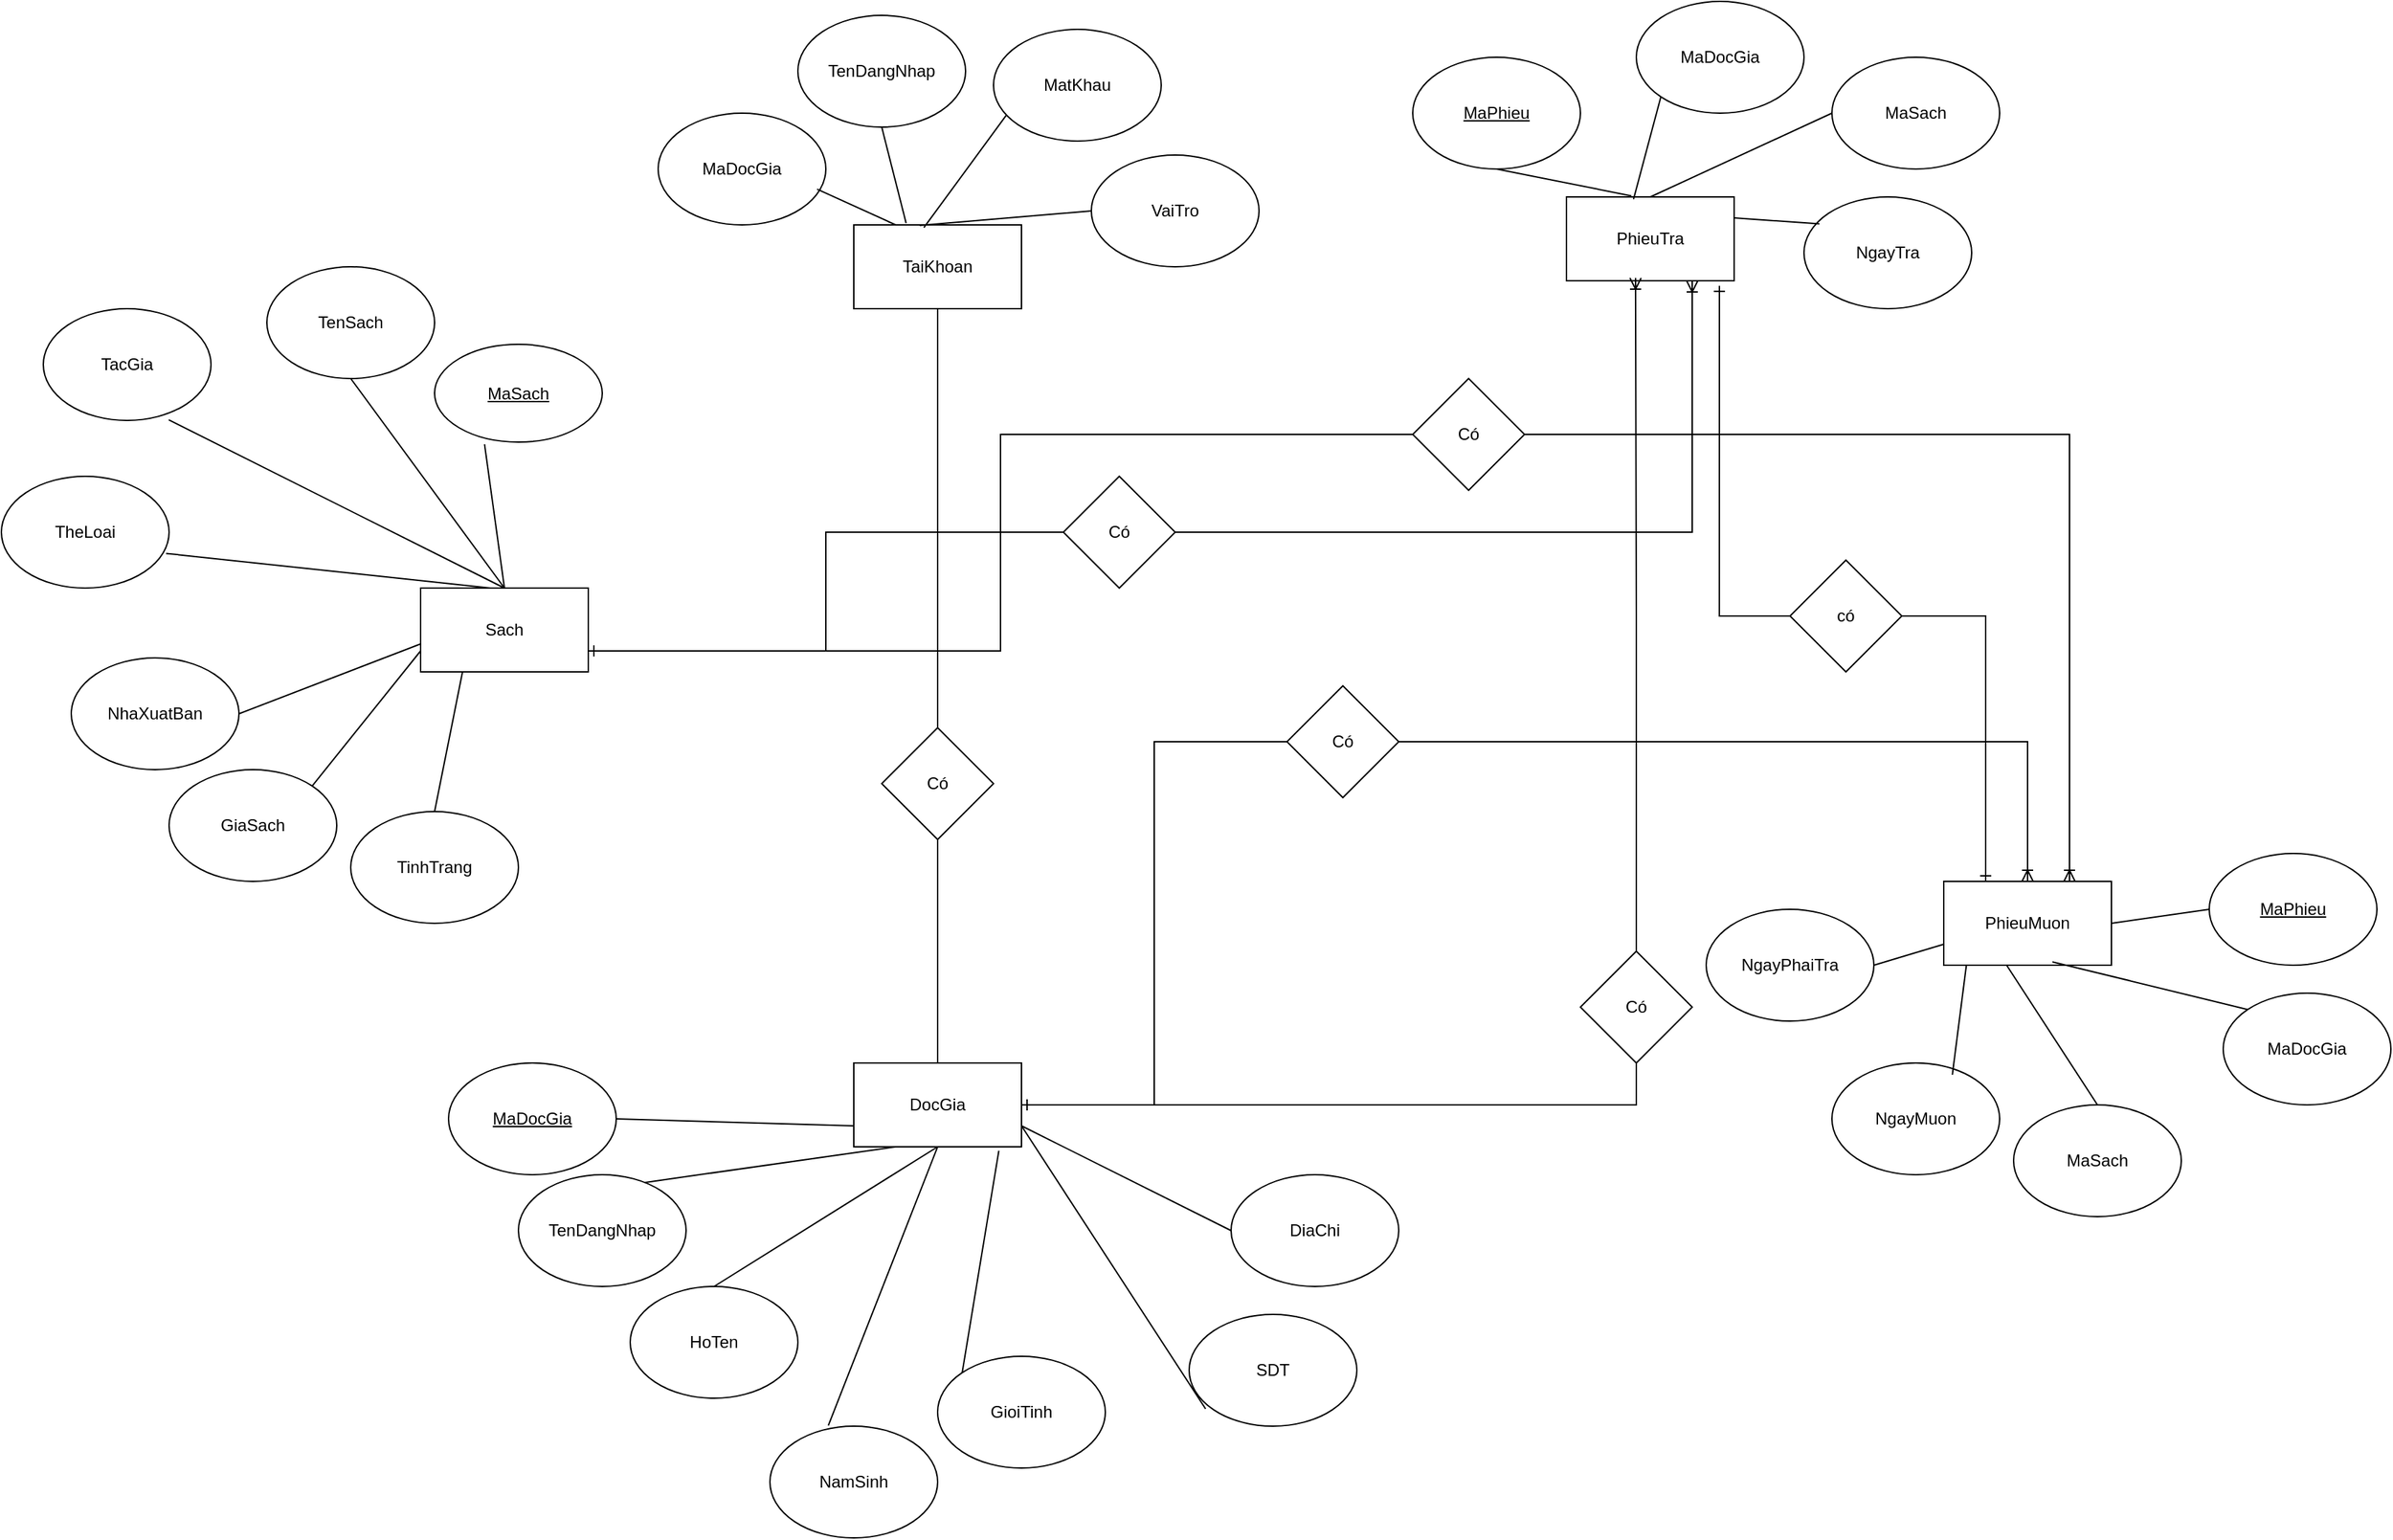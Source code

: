 <mxfile version="26.0.4">
  <diagram name="Trang-1" id="3BMco6h1pLPV3Vacm1jX">
    <mxGraphModel dx="2927" dy="2283" grid="1" gridSize="10" guides="1" tooltips="1" connect="1" arrows="1" fold="1" page="1" pageScale="1" pageWidth="827" pageHeight="1169" math="0" shadow="0">
      <root>
        <mxCell id="0" />
        <mxCell id="1" parent="0" />
        <mxCell id="-duj_WoTrcP5eFWswwHe-1" value="DocGia" style="rounded=0;whiteSpace=wrap;html=1;" vertex="1" parent="1">
          <mxGeometry x="450" y="-70" width="120" height="60" as="geometry" />
        </mxCell>
        <mxCell id="-duj_WoTrcP5eFWswwHe-2" value="Sach" style="rounded=0;whiteSpace=wrap;html=1;" vertex="1" parent="1">
          <mxGeometry x="140" y="-410" width="120" height="60" as="geometry" />
        </mxCell>
        <mxCell id="-duj_WoTrcP5eFWswwHe-3" value="TaiKhoan" style="rounded=0;whiteSpace=wrap;html=1;" vertex="1" parent="1">
          <mxGeometry x="450" y="-670" width="120" height="60" as="geometry" />
        </mxCell>
        <mxCell id="-duj_WoTrcP5eFWswwHe-4" value="PhieuMuon" style="rounded=0;whiteSpace=wrap;html=1;" vertex="1" parent="1">
          <mxGeometry x="1230" y="-200" width="120" height="60" as="geometry" />
        </mxCell>
        <mxCell id="-duj_WoTrcP5eFWswwHe-5" value="PhieuTra" style="rounded=0;whiteSpace=wrap;html=1;" vertex="1" parent="1">
          <mxGeometry x="960" y="-690" width="120" height="60" as="geometry" />
        </mxCell>
        <mxCell id="-duj_WoTrcP5eFWswwHe-6" value="TenSach" style="ellipse;whiteSpace=wrap;html=1;" vertex="1" parent="1">
          <mxGeometry x="30" y="-640" width="120" height="80" as="geometry" />
        </mxCell>
        <mxCell id="-duj_WoTrcP5eFWswwHe-7" value="&lt;u&gt;MaSach&lt;/u&gt;" style="ellipse;whiteSpace=wrap;html=1;" vertex="1" parent="1">
          <mxGeometry x="150" y="-584.5" width="120" height="70" as="geometry" />
        </mxCell>
        <mxCell id="-duj_WoTrcP5eFWswwHe-8" value="TacGia" style="ellipse;whiteSpace=wrap;html=1;" vertex="1" parent="1">
          <mxGeometry x="-130" y="-610" width="120" height="80" as="geometry" />
        </mxCell>
        <mxCell id="-duj_WoTrcP5eFWswwHe-9" value="TheLoai" style="ellipse;whiteSpace=wrap;html=1;" vertex="1" parent="1">
          <mxGeometry x="-160" y="-490" width="120" height="80" as="geometry" />
        </mxCell>
        <mxCell id="-duj_WoTrcP5eFWswwHe-10" value="NhaXuatBan" style="ellipse;whiteSpace=wrap;html=1;" vertex="1" parent="1">
          <mxGeometry x="-110" y="-360" width="120" height="80" as="geometry" />
        </mxCell>
        <mxCell id="-duj_WoTrcP5eFWswwHe-11" value="GiaSach" style="ellipse;whiteSpace=wrap;html=1;" vertex="1" parent="1">
          <mxGeometry x="-40" y="-280" width="120" height="80" as="geometry" />
        </mxCell>
        <mxCell id="-duj_WoTrcP5eFWswwHe-12" value="TinhTrang" style="ellipse;whiteSpace=wrap;html=1;" vertex="1" parent="1">
          <mxGeometry x="90" y="-250" width="120" height="80" as="geometry" />
        </mxCell>
        <mxCell id="-duj_WoTrcP5eFWswwHe-15" value="" style="endArrow=none;html=1;rounded=0;entryX=0.298;entryY=1.023;entryDx=0;entryDy=0;entryPerimeter=0;exitX=0.5;exitY=0;exitDx=0;exitDy=0;" edge="1" parent="1" source="-duj_WoTrcP5eFWswwHe-2" target="-duj_WoTrcP5eFWswwHe-7">
          <mxGeometry width="50" height="50" relative="1" as="geometry">
            <mxPoint x="390" y="-440" as="sourcePoint" />
            <mxPoint x="440" y="-490" as="targetPoint" />
          </mxGeometry>
        </mxCell>
        <mxCell id="-duj_WoTrcP5eFWswwHe-16" value="" style="endArrow=none;html=1;rounded=0;entryX=0.5;entryY=1;entryDx=0;entryDy=0;" edge="1" parent="1" target="-duj_WoTrcP5eFWswwHe-6">
          <mxGeometry width="50" height="50" relative="1" as="geometry">
            <mxPoint x="200" y="-410" as="sourcePoint" />
            <mxPoint x="440" y="-490" as="targetPoint" />
          </mxGeometry>
        </mxCell>
        <mxCell id="-duj_WoTrcP5eFWswwHe-17" value="" style="endArrow=none;html=1;rounded=0;entryX=0.748;entryY=0.995;entryDx=0;entryDy=0;entryPerimeter=0;exitX=0.5;exitY=0;exitDx=0;exitDy=0;" edge="1" parent="1" source="-duj_WoTrcP5eFWswwHe-2" target="-duj_WoTrcP5eFWswwHe-8">
          <mxGeometry width="50" height="50" relative="1" as="geometry">
            <mxPoint x="390" y="-440" as="sourcePoint" />
            <mxPoint x="440" y="-490" as="targetPoint" />
          </mxGeometry>
        </mxCell>
        <mxCell id="-duj_WoTrcP5eFWswwHe-18" value="" style="endArrow=none;html=1;rounded=0;entryX=0.982;entryY=0.69;entryDx=0;entryDy=0;entryPerimeter=0;" edge="1" parent="1" target="-duj_WoTrcP5eFWswwHe-9">
          <mxGeometry width="50" height="50" relative="1" as="geometry">
            <mxPoint x="190" y="-410" as="sourcePoint" />
            <mxPoint x="440" y="-490" as="targetPoint" />
          </mxGeometry>
        </mxCell>
        <mxCell id="-duj_WoTrcP5eFWswwHe-19" value="" style="endArrow=none;html=1;rounded=0;exitX=1;exitY=0.5;exitDx=0;exitDy=0;" edge="1" parent="1" source="-duj_WoTrcP5eFWswwHe-10">
          <mxGeometry width="50" height="50" relative="1" as="geometry">
            <mxPoint x="390" y="-440" as="sourcePoint" />
            <mxPoint x="140" y="-370" as="targetPoint" />
          </mxGeometry>
        </mxCell>
        <mxCell id="-duj_WoTrcP5eFWswwHe-20" value="" style="endArrow=none;html=1;rounded=0;exitX=1;exitY=0;exitDx=0;exitDy=0;entryX=0;entryY=0.75;entryDx=0;entryDy=0;" edge="1" parent="1" source="-duj_WoTrcP5eFWswwHe-11" target="-duj_WoTrcP5eFWswwHe-2">
          <mxGeometry width="50" height="50" relative="1" as="geometry">
            <mxPoint x="390" y="-440" as="sourcePoint" />
            <mxPoint x="440" y="-490" as="targetPoint" />
          </mxGeometry>
        </mxCell>
        <mxCell id="-duj_WoTrcP5eFWswwHe-21" value="" style="endArrow=none;html=1;rounded=0;exitX=0.5;exitY=0;exitDx=0;exitDy=0;entryX=0.25;entryY=1;entryDx=0;entryDy=0;" edge="1" parent="1" source="-duj_WoTrcP5eFWswwHe-12" target="-duj_WoTrcP5eFWswwHe-2">
          <mxGeometry width="50" height="50" relative="1" as="geometry">
            <mxPoint x="390" y="-440" as="sourcePoint" />
            <mxPoint x="440" y="-490" as="targetPoint" />
          </mxGeometry>
        </mxCell>
        <mxCell id="-duj_WoTrcP5eFWswwHe-22" value="&lt;u&gt;MaDocGia&lt;/u&gt;" style="ellipse;whiteSpace=wrap;html=1;" vertex="1" parent="1">
          <mxGeometry x="160" y="-70" width="120" height="80" as="geometry" />
        </mxCell>
        <mxCell id="-duj_WoTrcP5eFWswwHe-24" value="TenDangNhap" style="ellipse;whiteSpace=wrap;html=1;" vertex="1" parent="1">
          <mxGeometry x="210" y="10" width="120" height="80" as="geometry" />
        </mxCell>
        <mxCell id="-duj_WoTrcP5eFWswwHe-25" value="HoTen" style="ellipse;whiteSpace=wrap;html=1;" vertex="1" parent="1">
          <mxGeometry x="290" y="90" width="120" height="80" as="geometry" />
        </mxCell>
        <mxCell id="-duj_WoTrcP5eFWswwHe-26" value="GioiTinh" style="ellipse;whiteSpace=wrap;html=1;" vertex="1" parent="1">
          <mxGeometry x="510" y="140" width="120" height="80" as="geometry" />
        </mxCell>
        <mxCell id="-duj_WoTrcP5eFWswwHe-27" value="NamSinh" style="ellipse;whiteSpace=wrap;html=1;" vertex="1" parent="1">
          <mxGeometry x="390" y="190" width="120" height="80" as="geometry" />
        </mxCell>
        <mxCell id="-duj_WoTrcP5eFWswwHe-29" value="DiaChi" style="ellipse;whiteSpace=wrap;html=1;" vertex="1" parent="1">
          <mxGeometry x="720" y="10" width="120" height="80" as="geometry" />
        </mxCell>
        <mxCell id="-duj_WoTrcP5eFWswwHe-30" value="SDT" style="ellipse;whiteSpace=wrap;html=1;" vertex="1" parent="1">
          <mxGeometry x="690" y="110" width="120" height="80" as="geometry" />
        </mxCell>
        <mxCell id="-duj_WoTrcP5eFWswwHe-31" value="" style="endArrow=none;html=1;rounded=0;exitX=0.5;exitY=1;exitDx=0;exitDy=0;entryX=0.5;entryY=0;entryDx=0;entryDy=0;" edge="1" parent="1" source="-duj_WoTrcP5eFWswwHe-1" target="-duj_WoTrcP5eFWswwHe-25">
          <mxGeometry width="50" height="50" relative="1" as="geometry">
            <mxPoint x="720" y="-30" as="sourcePoint" />
            <mxPoint x="770" y="-80" as="targetPoint" />
          </mxGeometry>
        </mxCell>
        <mxCell id="-duj_WoTrcP5eFWswwHe-32" value="" style="endArrow=none;html=1;rounded=0;exitX=0.5;exitY=1;exitDx=0;exitDy=0;entryX=0.348;entryY=-0.005;entryDx=0;entryDy=0;entryPerimeter=0;" edge="1" parent="1" source="-duj_WoTrcP5eFWswwHe-1" target="-duj_WoTrcP5eFWswwHe-27">
          <mxGeometry width="50" height="50" relative="1" as="geometry">
            <mxPoint x="720" y="-30" as="sourcePoint" />
            <mxPoint x="770" y="-80" as="targetPoint" />
          </mxGeometry>
        </mxCell>
        <mxCell id="-duj_WoTrcP5eFWswwHe-33" value="" style="endArrow=none;html=1;rounded=0;entryX=0;entryY=0;entryDx=0;entryDy=0;exitX=0.865;exitY=1.047;exitDx=0;exitDy=0;exitPerimeter=0;" edge="1" parent="1" source="-duj_WoTrcP5eFWswwHe-1" target="-duj_WoTrcP5eFWswwHe-26">
          <mxGeometry width="50" height="50" relative="1" as="geometry">
            <mxPoint x="520" y="-20" as="sourcePoint" />
            <mxPoint x="770" y="-80" as="targetPoint" />
          </mxGeometry>
        </mxCell>
        <mxCell id="-duj_WoTrcP5eFWswwHe-34" value="" style="endArrow=none;html=1;rounded=0;exitX=0.752;exitY=0.07;exitDx=0;exitDy=0;exitPerimeter=0;entryX=0.25;entryY=1;entryDx=0;entryDy=0;" edge="1" parent="1" source="-duj_WoTrcP5eFWswwHe-24" target="-duj_WoTrcP5eFWswwHe-1">
          <mxGeometry width="50" height="50" relative="1" as="geometry">
            <mxPoint x="720" y="-30" as="sourcePoint" />
            <mxPoint x="770" y="-80" as="targetPoint" />
          </mxGeometry>
        </mxCell>
        <mxCell id="-duj_WoTrcP5eFWswwHe-35" value="" style="endArrow=none;html=1;rounded=0;exitX=1;exitY=0.75;exitDx=0;exitDy=0;entryX=0.098;entryY=0.845;entryDx=0;entryDy=0;entryPerimeter=0;" edge="1" parent="1" source="-duj_WoTrcP5eFWswwHe-1" target="-duj_WoTrcP5eFWswwHe-30">
          <mxGeometry width="50" height="50" relative="1" as="geometry">
            <mxPoint x="720" y="-30" as="sourcePoint" />
            <mxPoint x="770" y="-80" as="targetPoint" />
          </mxGeometry>
        </mxCell>
        <mxCell id="-duj_WoTrcP5eFWswwHe-36" value="" style="endArrow=none;html=1;rounded=0;exitX=1;exitY=0.75;exitDx=0;exitDy=0;entryX=0;entryY=0.5;entryDx=0;entryDy=0;" edge="1" parent="1" source="-duj_WoTrcP5eFWswwHe-1" target="-duj_WoTrcP5eFWswwHe-29">
          <mxGeometry width="50" height="50" relative="1" as="geometry">
            <mxPoint x="720" y="-30" as="sourcePoint" />
            <mxPoint x="770" y="-80" as="targetPoint" />
          </mxGeometry>
        </mxCell>
        <mxCell id="-duj_WoTrcP5eFWswwHe-37" value="" style="endArrow=none;html=1;rounded=0;entryX=1;entryY=0.5;entryDx=0;entryDy=0;exitX=0;exitY=0.75;exitDx=0;exitDy=0;" edge="1" parent="1" source="-duj_WoTrcP5eFWswwHe-1" target="-duj_WoTrcP5eFWswwHe-22">
          <mxGeometry width="50" height="50" relative="1" as="geometry">
            <mxPoint x="720" y="-30" as="sourcePoint" />
            <mxPoint x="770" y="-80" as="targetPoint" />
          </mxGeometry>
        </mxCell>
        <mxCell id="-duj_WoTrcP5eFWswwHe-38" value="TenDangNhap" style="ellipse;whiteSpace=wrap;html=1;" vertex="1" parent="1">
          <mxGeometry x="410" y="-820" width="120" height="80" as="geometry" />
        </mxCell>
        <mxCell id="-duj_WoTrcP5eFWswwHe-39" value="MatKhau" style="ellipse;whiteSpace=wrap;html=1;" vertex="1" parent="1">
          <mxGeometry x="550" y="-810" width="120" height="80" as="geometry" />
        </mxCell>
        <mxCell id="-duj_WoTrcP5eFWswwHe-40" value="MaDocGia" style="ellipse;whiteSpace=wrap;html=1;" vertex="1" parent="1">
          <mxGeometry x="310" y="-750" width="120" height="80" as="geometry" />
        </mxCell>
        <mxCell id="-duj_WoTrcP5eFWswwHe-41" value="VaiTro" style="ellipse;whiteSpace=wrap;html=1;" vertex="1" parent="1">
          <mxGeometry x="620" y="-720" width="120" height="80" as="geometry" />
        </mxCell>
        <mxCell id="-duj_WoTrcP5eFWswwHe-42" value="" style="endArrow=none;html=1;rounded=0;exitX=0.948;exitY=0.68;exitDx=0;exitDy=0;exitPerimeter=0;entryX=0.25;entryY=0;entryDx=0;entryDy=0;" edge="1" parent="1" source="-duj_WoTrcP5eFWswwHe-40" target="-duj_WoTrcP5eFWswwHe-3">
          <mxGeometry width="50" height="50" relative="1" as="geometry">
            <mxPoint x="480" y="-710" as="sourcePoint" />
            <mxPoint x="530" y="-760" as="targetPoint" />
          </mxGeometry>
        </mxCell>
        <mxCell id="-duj_WoTrcP5eFWswwHe-43" value="" style="endArrow=none;html=1;rounded=0;exitX=0.312;exitY=-0.02;exitDx=0;exitDy=0;exitPerimeter=0;entryX=0.5;entryY=1;entryDx=0;entryDy=0;" edge="1" parent="1" source="-duj_WoTrcP5eFWswwHe-3" target="-duj_WoTrcP5eFWswwHe-38">
          <mxGeometry width="50" height="50" relative="1" as="geometry">
            <mxPoint x="480" y="-710" as="sourcePoint" />
            <mxPoint x="530" y="-760" as="targetPoint" />
          </mxGeometry>
        </mxCell>
        <mxCell id="-duj_WoTrcP5eFWswwHe-44" value="" style="endArrow=none;html=1;rounded=0;exitX=0.418;exitY=0.033;exitDx=0;exitDy=0;exitPerimeter=0;entryX=0.078;entryY=0.765;entryDx=0;entryDy=0;entryPerimeter=0;" edge="1" parent="1" source="-duj_WoTrcP5eFWswwHe-3" target="-duj_WoTrcP5eFWswwHe-39">
          <mxGeometry width="50" height="50" relative="1" as="geometry">
            <mxPoint x="480" y="-710" as="sourcePoint" />
            <mxPoint x="530" y="-760" as="targetPoint" />
          </mxGeometry>
        </mxCell>
        <mxCell id="-duj_WoTrcP5eFWswwHe-45" value="" style="endArrow=none;html=1;rounded=0;exitX=0.392;exitY=0.007;exitDx=0;exitDy=0;exitPerimeter=0;entryX=0;entryY=0.5;entryDx=0;entryDy=0;" edge="1" parent="1" source="-duj_WoTrcP5eFWswwHe-3" target="-duj_WoTrcP5eFWswwHe-41">
          <mxGeometry width="50" height="50" relative="1" as="geometry">
            <mxPoint x="480" y="-710" as="sourcePoint" />
            <mxPoint x="530" y="-760" as="targetPoint" />
          </mxGeometry>
        </mxCell>
        <mxCell id="-duj_WoTrcP5eFWswwHe-47" value="&lt;u&gt;MaPhieu&lt;/u&gt;" style="ellipse;whiteSpace=wrap;html=1;" vertex="1" parent="1">
          <mxGeometry x="850" y="-790" width="120" height="80" as="geometry" />
        </mxCell>
        <mxCell id="-duj_WoTrcP5eFWswwHe-48" value="MaDocGia" style="ellipse;whiteSpace=wrap;html=1;" vertex="1" parent="1">
          <mxGeometry x="1010" y="-830" width="120" height="80" as="geometry" />
        </mxCell>
        <mxCell id="-duj_WoTrcP5eFWswwHe-49" value="MaSach" style="ellipse;whiteSpace=wrap;html=1;" vertex="1" parent="1">
          <mxGeometry x="1150" y="-790" width="120" height="80" as="geometry" />
        </mxCell>
        <mxCell id="-duj_WoTrcP5eFWswwHe-50" value="NgayTra" style="ellipse;whiteSpace=wrap;html=1;" vertex="1" parent="1">
          <mxGeometry x="1130" y="-690" width="120" height="80" as="geometry" />
        </mxCell>
        <mxCell id="-duj_WoTrcP5eFWswwHe-51" value="" style="endArrow=none;html=1;rounded=0;exitX=0.387;exitY=-0.013;exitDx=0;exitDy=0;exitPerimeter=0;entryX=0.5;entryY=1;entryDx=0;entryDy=0;" edge="1" parent="1" source="-duj_WoTrcP5eFWswwHe-5" target="-duj_WoTrcP5eFWswwHe-47">
          <mxGeometry width="50" height="50" relative="1" as="geometry">
            <mxPoint x="950" y="-574.5" as="sourcePoint" />
            <mxPoint x="1000" y="-624.5" as="targetPoint" />
          </mxGeometry>
        </mxCell>
        <mxCell id="-duj_WoTrcP5eFWswwHe-52" value="" style="endArrow=none;html=1;rounded=0;exitX=0.4;exitY=0.027;exitDx=0;exitDy=0;exitPerimeter=0;entryX=0;entryY=1;entryDx=0;entryDy=0;" edge="1" parent="1" source="-duj_WoTrcP5eFWswwHe-5" target="-duj_WoTrcP5eFWswwHe-48">
          <mxGeometry width="50" height="50" relative="1" as="geometry">
            <mxPoint x="940" y="-614.5" as="sourcePoint" />
            <mxPoint x="1000" y="-624.5" as="targetPoint" />
          </mxGeometry>
        </mxCell>
        <mxCell id="-duj_WoTrcP5eFWswwHe-53" value="" style="endArrow=none;html=1;rounded=0;exitX=0.5;exitY=0;exitDx=0;exitDy=0;entryX=0;entryY=0.5;entryDx=0;entryDy=0;" edge="1" parent="1" source="-duj_WoTrcP5eFWswwHe-5" target="-duj_WoTrcP5eFWswwHe-49">
          <mxGeometry width="50" height="50" relative="1" as="geometry">
            <mxPoint x="950" y="-574.5" as="sourcePoint" />
            <mxPoint x="1000" y="-624.5" as="targetPoint" />
          </mxGeometry>
        </mxCell>
        <mxCell id="-duj_WoTrcP5eFWswwHe-54" value="" style="endArrow=none;html=1;rounded=0;exitX=1;exitY=0.25;exitDx=0;exitDy=0;entryX=0.092;entryY=0.24;entryDx=0;entryDy=0;entryPerimeter=0;" edge="1" parent="1" source="-duj_WoTrcP5eFWswwHe-5" target="-duj_WoTrcP5eFWswwHe-50">
          <mxGeometry width="50" height="50" relative="1" as="geometry">
            <mxPoint x="950" y="-574.5" as="sourcePoint" />
            <mxPoint x="1000" y="-624.5" as="targetPoint" />
          </mxGeometry>
        </mxCell>
        <mxCell id="-duj_WoTrcP5eFWswwHe-55" value="&lt;u&gt;MaPhieu&lt;/u&gt;" style="ellipse;whiteSpace=wrap;html=1;" vertex="1" parent="1">
          <mxGeometry x="1420" y="-220" width="120" height="80" as="geometry" />
        </mxCell>
        <mxCell id="-duj_WoTrcP5eFWswwHe-56" value="MaDocGia" style="ellipse;whiteSpace=wrap;html=1;" vertex="1" parent="1">
          <mxGeometry x="1430" y="-120" width="120" height="80" as="geometry" />
        </mxCell>
        <mxCell id="-duj_WoTrcP5eFWswwHe-57" value="NgayMuon" style="ellipse;whiteSpace=wrap;html=1;" vertex="1" parent="1">
          <mxGeometry x="1150" y="-70" width="120" height="80" as="geometry" />
        </mxCell>
        <mxCell id="-duj_WoTrcP5eFWswwHe-58" value="MaSach" style="ellipse;whiteSpace=wrap;html=1;" vertex="1" parent="1">
          <mxGeometry x="1280" y="-40" width="120" height="80" as="geometry" />
        </mxCell>
        <mxCell id="-duj_WoTrcP5eFWswwHe-59" value="NgayPhaiTra" style="ellipse;whiteSpace=wrap;html=1;" vertex="1" parent="1">
          <mxGeometry x="1060" y="-180" width="120" height="80" as="geometry" />
        </mxCell>
        <mxCell id="-duj_WoTrcP5eFWswwHe-60" value="" style="endArrow=none;html=1;rounded=0;entryX=0;entryY=0.75;entryDx=0;entryDy=0;exitX=1;exitY=0.5;exitDx=0;exitDy=0;" edge="1" parent="1" source="-duj_WoTrcP5eFWswwHe-59" target="-duj_WoTrcP5eFWswwHe-4">
          <mxGeometry width="50" height="50" relative="1" as="geometry">
            <mxPoint x="1050" y="-70" as="sourcePoint" />
            <mxPoint x="1100" y="-120" as="targetPoint" />
          </mxGeometry>
        </mxCell>
        <mxCell id="-duj_WoTrcP5eFWswwHe-61" value="" style="endArrow=none;html=1;rounded=0;exitX=0.718;exitY=0.105;exitDx=0;exitDy=0;exitPerimeter=0;entryX=0.135;entryY=1;entryDx=0;entryDy=0;entryPerimeter=0;" edge="1" parent="1" source="-duj_WoTrcP5eFWswwHe-57" target="-duj_WoTrcP5eFWswwHe-4">
          <mxGeometry width="50" height="50" relative="1" as="geometry">
            <mxPoint x="1050" y="-70" as="sourcePoint" />
            <mxPoint x="1100" y="-120" as="targetPoint" />
          </mxGeometry>
        </mxCell>
        <mxCell id="-duj_WoTrcP5eFWswwHe-62" value="" style="endArrow=none;html=1;rounded=0;exitX=0.5;exitY=0;exitDx=0;exitDy=0;entryX=0.375;entryY=1;entryDx=0;entryDy=0;entryPerimeter=0;" edge="1" parent="1" source="-duj_WoTrcP5eFWswwHe-58" target="-duj_WoTrcP5eFWswwHe-4">
          <mxGeometry width="50" height="50" relative="1" as="geometry">
            <mxPoint x="1050" y="-70" as="sourcePoint" />
            <mxPoint x="1100" y="-120" as="targetPoint" />
          </mxGeometry>
        </mxCell>
        <mxCell id="-duj_WoTrcP5eFWswwHe-63" value="" style="endArrow=none;html=1;rounded=0;exitX=0.648;exitY=0.96;exitDx=0;exitDy=0;exitPerimeter=0;entryX=0;entryY=0;entryDx=0;entryDy=0;" edge="1" parent="1" source="-duj_WoTrcP5eFWswwHe-4" target="-duj_WoTrcP5eFWswwHe-56">
          <mxGeometry width="50" height="50" relative="1" as="geometry">
            <mxPoint x="1050" y="-70" as="sourcePoint" />
            <mxPoint x="1100" y="-120" as="targetPoint" />
          </mxGeometry>
        </mxCell>
        <mxCell id="-duj_WoTrcP5eFWswwHe-64" value="" style="endArrow=none;html=1;rounded=0;entryX=0;entryY=0.5;entryDx=0;entryDy=0;exitX=1;exitY=0.5;exitDx=0;exitDy=0;" edge="1" parent="1" source="-duj_WoTrcP5eFWswwHe-4" target="-duj_WoTrcP5eFWswwHe-55">
          <mxGeometry width="50" height="50" relative="1" as="geometry">
            <mxPoint x="1050" y="-70" as="sourcePoint" />
            <mxPoint x="1100" y="-120" as="targetPoint" />
          </mxGeometry>
        </mxCell>
        <mxCell id="-duj_WoTrcP5eFWswwHe-66" style="edgeStyle=orthogonalEdgeStyle;rounded=0;orthogonalLoop=1;jettySize=auto;html=1;endArrow=baseDash;endFill=0;" edge="1" parent="1" source="-duj_WoTrcP5eFWswwHe-65" target="-duj_WoTrcP5eFWswwHe-3">
          <mxGeometry relative="1" as="geometry" />
        </mxCell>
        <mxCell id="-duj_WoTrcP5eFWswwHe-67" style="edgeStyle=orthogonalEdgeStyle;rounded=0;orthogonalLoop=1;jettySize=auto;html=1;endArrow=baseDash;endFill=0;" edge="1" parent="1" source="-duj_WoTrcP5eFWswwHe-65" target="-duj_WoTrcP5eFWswwHe-1">
          <mxGeometry relative="1" as="geometry" />
        </mxCell>
        <mxCell id="-duj_WoTrcP5eFWswwHe-65" value="Có" style="rhombus;whiteSpace=wrap;html=1;" vertex="1" parent="1">
          <mxGeometry x="470" y="-310" width="80" height="80" as="geometry" />
        </mxCell>
        <mxCell id="-duj_WoTrcP5eFWswwHe-70" style="edgeStyle=orthogonalEdgeStyle;rounded=0;orthogonalLoop=1;jettySize=auto;html=1;entryX=0.5;entryY=0;entryDx=0;entryDy=0;endArrow=ERoneToMany;endFill=0;" edge="1" parent="1" source="-duj_WoTrcP5eFWswwHe-68" target="-duj_WoTrcP5eFWswwHe-4">
          <mxGeometry relative="1" as="geometry" />
        </mxCell>
        <mxCell id="-duj_WoTrcP5eFWswwHe-72" style="edgeStyle=orthogonalEdgeStyle;rounded=0;orthogonalLoop=1;jettySize=auto;html=1;entryX=1;entryY=0.5;entryDx=0;entryDy=0;endArrow=ERone;endFill=0;" edge="1" parent="1" source="-duj_WoTrcP5eFWswwHe-68" target="-duj_WoTrcP5eFWswwHe-1">
          <mxGeometry relative="1" as="geometry" />
        </mxCell>
        <mxCell id="-duj_WoTrcP5eFWswwHe-68" value="Có" style="rhombus;whiteSpace=wrap;html=1;" vertex="1" parent="1">
          <mxGeometry x="760" y="-340" width="80" height="80" as="geometry" />
        </mxCell>
        <mxCell id="-duj_WoTrcP5eFWswwHe-75" style="edgeStyle=orthogonalEdgeStyle;rounded=0;orthogonalLoop=1;jettySize=auto;html=1;entryX=1;entryY=0.75;entryDx=0;entryDy=0;endArrow=ERone;endFill=0;" edge="1" parent="1" source="-duj_WoTrcP5eFWswwHe-74" target="-duj_WoTrcP5eFWswwHe-2">
          <mxGeometry relative="1" as="geometry" />
        </mxCell>
        <mxCell id="-duj_WoTrcP5eFWswwHe-76" style="edgeStyle=orthogonalEdgeStyle;rounded=0;orthogonalLoop=1;jettySize=auto;html=1;entryX=0.75;entryY=0;entryDx=0;entryDy=0;endArrow=ERoneToMany;endFill=0;" edge="1" parent="1" source="-duj_WoTrcP5eFWswwHe-74" target="-duj_WoTrcP5eFWswwHe-4">
          <mxGeometry relative="1" as="geometry" />
        </mxCell>
        <mxCell id="-duj_WoTrcP5eFWswwHe-74" value="Có" style="rhombus;whiteSpace=wrap;html=1;" vertex="1" parent="1">
          <mxGeometry x="850" y="-560" width="80" height="80" as="geometry" />
        </mxCell>
        <mxCell id="-duj_WoTrcP5eFWswwHe-83" style="edgeStyle=orthogonalEdgeStyle;rounded=0;orthogonalLoop=1;jettySize=auto;html=1;entryX=1;entryY=0.5;entryDx=0;entryDy=0;endArrow=ERone;endFill=0;exitX=0.5;exitY=1;exitDx=0;exitDy=0;" edge="1" parent="1" source="-duj_WoTrcP5eFWswwHe-77" target="-duj_WoTrcP5eFWswwHe-1">
          <mxGeometry relative="1" as="geometry">
            <mxPoint x="930" y="-40.0" as="sourcePoint" />
          </mxGeometry>
        </mxCell>
        <mxCell id="-duj_WoTrcP5eFWswwHe-77" value="Có" style="rhombus;whiteSpace=wrap;html=1;" vertex="1" parent="1">
          <mxGeometry x="970" y="-150" width="80" height="80" as="geometry" />
        </mxCell>
        <mxCell id="-duj_WoTrcP5eFWswwHe-81" style="edgeStyle=orthogonalEdgeStyle;rounded=0;orthogonalLoop=1;jettySize=auto;html=1;entryX=0.412;entryY=0.967;entryDx=0;entryDy=0;entryPerimeter=0;endArrow=ERoneToMany;endFill=0;" edge="1" parent="1" source="-duj_WoTrcP5eFWswwHe-77" target="-duj_WoTrcP5eFWswwHe-5">
          <mxGeometry relative="1" as="geometry" />
        </mxCell>
        <mxCell id="-duj_WoTrcP5eFWswwHe-86" style="edgeStyle=orthogonalEdgeStyle;rounded=0;orthogonalLoop=1;jettySize=auto;html=1;entryX=1;entryY=0.75;entryDx=0;entryDy=0;endArrow=ERone;endFill=0;" edge="1" parent="1" source="-duj_WoTrcP5eFWswwHe-84" target="-duj_WoTrcP5eFWswwHe-2">
          <mxGeometry relative="1" as="geometry" />
        </mxCell>
        <mxCell id="-duj_WoTrcP5eFWswwHe-87" style="edgeStyle=orthogonalEdgeStyle;rounded=0;orthogonalLoop=1;jettySize=auto;html=1;entryX=0.75;entryY=1;entryDx=0;entryDy=0;endArrow=ERoneToMany;endFill=0;" edge="1" parent="1" source="-duj_WoTrcP5eFWswwHe-84" target="-duj_WoTrcP5eFWswwHe-5">
          <mxGeometry relative="1" as="geometry" />
        </mxCell>
        <mxCell id="-duj_WoTrcP5eFWswwHe-84" value="Có" style="rhombus;whiteSpace=wrap;html=1;" vertex="1" parent="1">
          <mxGeometry x="600" y="-490" width="80" height="80" as="geometry" />
        </mxCell>
        <mxCell id="-duj_WoTrcP5eFWswwHe-90" style="edgeStyle=orthogonalEdgeStyle;rounded=0;orthogonalLoop=1;jettySize=auto;html=1;entryX=0.25;entryY=0;entryDx=0;entryDy=0;endArrow=ERone;endFill=0;" edge="1" parent="1" source="-duj_WoTrcP5eFWswwHe-88" target="-duj_WoTrcP5eFWswwHe-4">
          <mxGeometry relative="1" as="geometry" />
        </mxCell>
        <mxCell id="-duj_WoTrcP5eFWswwHe-88" value="có" style="rhombus;whiteSpace=wrap;html=1;" vertex="1" parent="1">
          <mxGeometry x="1120" y="-430" width="80" height="80" as="geometry" />
        </mxCell>
        <mxCell id="-duj_WoTrcP5eFWswwHe-89" style="edgeStyle=orthogonalEdgeStyle;rounded=0;orthogonalLoop=1;jettySize=auto;html=1;entryX=0.912;entryY=1.06;entryDx=0;entryDy=0;entryPerimeter=0;endArrow=ERone;endFill=0;" edge="1" parent="1" source="-duj_WoTrcP5eFWswwHe-88" target="-duj_WoTrcP5eFWswwHe-5">
          <mxGeometry relative="1" as="geometry" />
        </mxCell>
      </root>
    </mxGraphModel>
  </diagram>
</mxfile>
